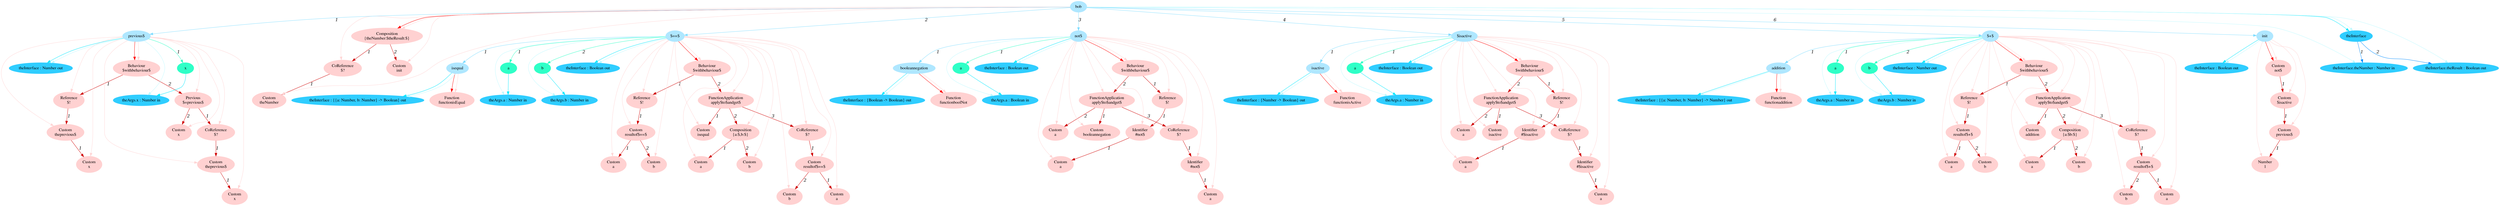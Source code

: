 digraph g{node_6413 [shape="ellipse", style="filled", color="#ffd1d1", fontname="Times", label="Behaviour
$withbehaviour$" ]
node_6415 [shape="ellipse", style="filled", color="#ffd1d1", fontname="Times", label="Reference
$!" ]
node_6417 [shape="ellipse", style="filled", color="#ffd1d1", fontname="Times", label="Custom
theprevious$" ]
node_6419 [shape="ellipse", style="filled", color="#ffd1d1", fontname="Times", label="Custom
x" ]
node_6423 [shape="ellipse", style="filled", color="#ffd1d1", fontname="Times", label="Previous
$=previous$" ]
node_6425 [shape="ellipse", style="filled", color="#ffd1d1", fontname="Times", label="CoReference
$?" ]
node_6427 [shape="ellipse", style="filled", color="#ffd1d1", fontname="Times", label="Custom
theprevious$" ]
node_6429 [shape="ellipse", style="filled", color="#ffd1d1", fontname="Times", label="Custom
x" ]
node_6433 [shape="ellipse", style="filled", color="#ffd1d1", fontname="Times", label="Custom
x" ]
node_6445 [shape="ellipse", style="filled", color="#ffd1d1", fontname="Times", label="Function
functionisEqual" ]
node_6462 [shape="ellipse", style="filled", color="#ffd1d1", fontname="Times", label="Behaviour
$withbehaviour$" ]
node_6464 [shape="ellipse", style="filled", color="#ffd1d1", fontname="Times", label="Reference
$!" ]
node_6466 [shape="ellipse", style="filled", color="#ffd1d1", fontname="Times", label="Custom
resultof$==$" ]
node_6468 [shape="ellipse", style="filled", color="#ffd1d1", fontname="Times", label="Custom
a" ]
node_6470 [shape="ellipse", style="filled", color="#ffd1d1", fontname="Times", label="Custom
b" ]
node_6475 [shape="ellipse", style="filled", color="#ffd1d1", fontname="Times", label="FunctionApplication
apply$to$andget$" ]
node_6477 [shape="ellipse", style="filled", color="#ffd1d1", fontname="Times", label="Custom
isequal" ]
node_6479 [shape="ellipse", style="filled", color="#ffd1d1", fontname="Times", label="Composition
{a:$,b:$}" ]
node_6481 [shape="ellipse", style="filled", color="#ffd1d1", fontname="Times", label="Custom
a" ]
node_6483 [shape="ellipse", style="filled", color="#ffd1d1", fontname="Times", label="Custom
b" ]
node_6487 [shape="ellipse", style="filled", color="#ffd1d1", fontname="Times", label="CoReference
$?" ]
node_6489 [shape="ellipse", style="filled", color="#ffd1d1", fontname="Times", label="Custom
resultof$==$" ]
node_6491 [shape="ellipse", style="filled", color="#ffd1d1", fontname="Times", label="Custom
a" ]
node_6493 [shape="ellipse", style="filled", color="#ffd1d1", fontname="Times", label="Custom
b" ]
node_6509 [shape="ellipse", style="filled", color="#ffd1d1", fontname="Times", label="Function
functionboolNot" ]
node_6521 [shape="ellipse", style="filled", color="#ffd1d1", fontname="Times", label="Behaviour
$withbehaviour$" ]
node_6523 [shape="ellipse", style="filled", color="#ffd1d1", fontname="Times", label="Reference
$!" ]
node_6525 [shape="ellipse", style="filled", color="#ffd1d1", fontname="Times", label="Identifier
#not$" ]
node_6527 [shape="ellipse", style="filled", color="#ffd1d1", fontname="Times", label="Custom
a" ]
node_6531 [shape="ellipse", style="filled", color="#ffd1d1", fontname="Times", label="FunctionApplication
apply$to$andget$" ]
node_6533 [shape="ellipse", style="filled", color="#ffd1d1", fontname="Times", label="Custom
booleannegation" ]
node_6535 [shape="ellipse", style="filled", color="#ffd1d1", fontname="Times", label="Custom
a" ]
node_6537 [shape="ellipse", style="filled", color="#ffd1d1", fontname="Times", label="CoReference
$?" ]
node_6539 [shape="ellipse", style="filled", color="#ffd1d1", fontname="Times", label="Identifier
#not$" ]
node_6541 [shape="ellipse", style="filled", color="#ffd1d1", fontname="Times", label="Custom
a" ]
node_6556 [shape="ellipse", style="filled", color="#ffd1d1", fontname="Times", label="Function
functionisActive" ]
node_6568 [shape="ellipse", style="filled", color="#ffd1d1", fontname="Times", label="Behaviour
$withbehaviour$" ]
node_6570 [shape="ellipse", style="filled", color="#ffd1d1", fontname="Times", label="Reference
$!" ]
node_6572 [shape="ellipse", style="filled", color="#ffd1d1", fontname="Times", label="Identifier
#$isactive" ]
node_6574 [shape="ellipse", style="filled", color="#ffd1d1", fontname="Times", label="Custom
a" ]
node_6578 [shape="ellipse", style="filled", color="#ffd1d1", fontname="Times", label="FunctionApplication
apply$to$andget$" ]
node_6580 [shape="ellipse", style="filled", color="#ffd1d1", fontname="Times", label="Custom
isactive" ]
node_6582 [shape="ellipse", style="filled", color="#ffd1d1", fontname="Times", label="Custom
a" ]
node_6584 [shape="ellipse", style="filled", color="#ffd1d1", fontname="Times", label="CoReference
$?" ]
node_6586 [shape="ellipse", style="filled", color="#ffd1d1", fontname="Times", label="Identifier
#$isactive" ]
node_6588 [shape="ellipse", style="filled", color="#ffd1d1", fontname="Times", label="Custom
a" ]
node_6603 [shape="ellipse", style="filled", color="#ffd1d1", fontname="Times", label="Function
functionaddition" ]
node_6620 [shape="ellipse", style="filled", color="#ffd1d1", fontname="Times", label="Behaviour
$withbehaviour$" ]
node_6622 [shape="ellipse", style="filled", color="#ffd1d1", fontname="Times", label="Reference
$!" ]
node_6624 [shape="ellipse", style="filled", color="#ffd1d1", fontname="Times", label="Custom
resultof$+$" ]
node_6626 [shape="ellipse", style="filled", color="#ffd1d1", fontname="Times", label="Custom
a" ]
node_6628 [shape="ellipse", style="filled", color="#ffd1d1", fontname="Times", label="Custom
b" ]
node_6633 [shape="ellipse", style="filled", color="#ffd1d1", fontname="Times", label="FunctionApplication
apply$to$andget$" ]
node_6635 [shape="ellipse", style="filled", color="#ffd1d1", fontname="Times", label="Custom
addition" ]
node_6637 [shape="ellipse", style="filled", color="#ffd1d1", fontname="Times", label="Composition
{a:$b:$}" ]
node_6639 [shape="ellipse", style="filled", color="#ffd1d1", fontname="Times", label="Custom
a" ]
node_6641 [shape="ellipse", style="filled", color="#ffd1d1", fontname="Times", label="Custom
b" ]
node_6645 [shape="ellipse", style="filled", color="#ffd1d1", fontname="Times", label="CoReference
$?" ]
node_6647 [shape="ellipse", style="filled", color="#ffd1d1", fontname="Times", label="Custom
resultof$+$" ]
node_6649 [shape="ellipse", style="filled", color="#ffd1d1", fontname="Times", label="Custom
a" ]
node_6651 [shape="ellipse", style="filled", color="#ffd1d1", fontname="Times", label="Custom
b" ]
node_6666 [shape="ellipse", style="filled", color="#ffd1d1", fontname="Times", label="Custom
not$" ]
node_6668 [shape="ellipse", style="filled", color="#ffd1d1", fontname="Times", label="Custom
$isactive" ]
node_6670 [shape="ellipse", style="filled", color="#ffd1d1", fontname="Times", label="Custom
previous$" ]
node_6672 [shape="ellipse", style="filled", color="#ffd1d1", fontname="Times", label="Number
1" ]
node_6693 [shape="ellipse", style="filled", color="#ffd1d1", fontname="Times", label="Composition
{theNumber:$theResult:$}" ]
node_6695 [shape="ellipse", style="filled", color="#ffd1d1", fontname="Times", label="CoReference
$?" ]
node_6697 [shape="ellipse", style="filled", color="#ffd1d1", fontname="Times", label="Custom
theNumber" ]
node_6700 [shape="ellipse", style="filled", color="#ffd1d1", fontname="Times", label="Custom
init" ]
node_6403 [shape="ellipse", style="filled", color="#afe7ff", fontname="Times", label="bob" ]
node_6404 [shape="ellipse", style="filled", color="#afe7ff", fontname="Times", label="previous$" ]
node_6440 [shape="ellipse", style="filled", color="#afe7ff", fontname="Times", label="$==$" ]
node_6441 [shape="ellipse", style="filled", color="#afe7ff", fontname="Times", label="isequal" ]
node_6504 [shape="ellipse", style="filled", color="#afe7ff", fontname="Times", label="not$" ]
node_6505 [shape="ellipse", style="filled", color="#afe7ff", fontname="Times", label="booleannegation" ]
node_6551 [shape="ellipse", style="filled", color="#afe7ff", fontname="Times", label="$isactive" ]
node_6552 [shape="ellipse", style="filled", color="#afe7ff", fontname="Times", label="isactive" ]
node_6598 [shape="ellipse", style="filled", color="#afe7ff", fontname="Times", label="$+$" ]
node_6599 [shape="ellipse", style="filled", color="#afe7ff", fontname="Times", label="addition" ]
node_6662 [shape="ellipse", style="filled", color="#afe7ff", fontname="Times", label="init" ]
node_6405 [shape="ellipse", style="filled", color="#2fffc7", fontname="Times", label="x" ]
node_6449 [shape="ellipse", style="filled", color="#2fffc7", fontname="Times", label="a" ]
node_6453 [shape="ellipse", style="filled", color="#2fffc7", fontname="Times", label="b" ]
node_6513 [shape="ellipse", style="filled", color="#2fffc7", fontname="Times", label="a" ]
node_6560 [shape="ellipse", style="filled", color="#2fffc7", fontname="Times", label="a" ]
node_6607 [shape="ellipse", style="filled", color="#2fffc7", fontname="Times", label="a" ]
node_6611 [shape="ellipse", style="filled", color="#2fffc7", fontname="Times", label="b" ]
node_6406 [shape="ellipse", style="filled", color="#2fcdff", fontname="Times", label="theArgs.x : Number in" ]
node_6410 [shape="ellipse", style="filled", color="#2fcdff", fontname="Times", label="theInterface : Number out" ]
node_6442 [shape="ellipse", style="filled", color="#2fcdff", fontname="Times", label="theInterface : {{a: Number, b: Number} -> Boolean} out" ]
node_6450 [shape="ellipse", style="filled", color="#2fcdff", fontname="Times", label="theArgs.a : Number in" ]
node_6454 [shape="ellipse", style="filled", color="#2fcdff", fontname="Times", label="theArgs.b : Number in" ]
node_6459 [shape="ellipse", style="filled", color="#2fcdff", fontname="Times", label="theInterface : Boolean out" ]
node_6506 [shape="ellipse", style="filled", color="#2fcdff", fontname="Times", label="theInterface : {Boolean -> Boolean} out" ]
node_6514 [shape="ellipse", style="filled", color="#2fcdff", fontname="Times", label="theArgs.a : Boolean in" ]
node_6518 [shape="ellipse", style="filled", color="#2fcdff", fontname="Times", label="theInterface : Boolean out" ]
node_6553 [shape="ellipse", style="filled", color="#2fcdff", fontname="Times", label="theInterface : {Number -> Boolean} out" ]
node_6561 [shape="ellipse", style="filled", color="#2fcdff", fontname="Times", label="theArgs.a : Number in" ]
node_6565 [shape="ellipse", style="filled", color="#2fcdff", fontname="Times", label="theInterface : Boolean out" ]
node_6600 [shape="ellipse", style="filled", color="#2fcdff", fontname="Times", label="theInterface : {{a: Number, b: Number} -> Number} out" ]
node_6608 [shape="ellipse", style="filled", color="#2fcdff", fontname="Times", label="theArgs.a : Number in" ]
node_6612 [shape="ellipse", style="filled", color="#2fcdff", fontname="Times", label="theArgs.b : Number in" ]
node_6617 [shape="ellipse", style="filled", color="#2fcdff", fontname="Times", label="theInterface : Number out" ]
node_6663 [shape="ellipse", style="filled", color="#2fcdff", fontname="Times", label="theInterface : Boolean out" ]
node_6684 [shape="ellipse", style="filled", color="#2fcdff", fontname="Times", label="theInterface" ]
node_6685 [shape="ellipse", style="filled", color="#2fcdff", fontname="Times", label="theInterface.theNumber : Number in" ]
node_6687 [shape="ellipse", style="filled", color="#2fcdff", fontname="Times", label="theInterface.theResult : Boolean out" ]
node_6417 -> node_6419 [dir=forward, arrowHead=normal, fontname="Times-Italic", arrowsize=1, color="#d00000", label="1",  headlabel="", taillabel="" ]
node_6415 -> node_6417 [dir=forward, arrowHead=normal, fontname="Times-Italic", arrowsize=1, color="#d00000", label="1",  headlabel="", taillabel="" ]
node_6427 -> node_6429 [dir=forward, arrowHead=normal, fontname="Times-Italic", arrowsize=1, color="#d00000", label="1",  headlabel="", taillabel="" ]
node_6425 -> node_6427 [dir=forward, arrowHead=normal, fontname="Times-Italic", arrowsize=1, color="#d00000", label="1",  headlabel="", taillabel="" ]
node_6423 -> node_6425 [dir=forward, arrowHead=normal, fontname="Times-Italic", arrowsize=1, color="#d00000", label="1",  headlabel="", taillabel="" ]
node_6423 -> node_6433 [dir=forward, arrowHead=normal, fontname="Times-Italic", arrowsize=1, color="#d00000", label="2",  headlabel="", taillabel="" ]
node_6413 -> node_6415 [dir=forward, arrowHead=normal, fontname="Times-Italic", arrowsize=1, color="#d00000", label="1",  headlabel="", taillabel="" ]
node_6413 -> node_6423 [dir=forward, arrowHead=normal, fontname="Times-Italic", arrowsize=1, color="#d00000", label="2",  headlabel="", taillabel="" ]
node_6466 -> node_6468 [dir=forward, arrowHead=normal, fontname="Times-Italic", arrowsize=1, color="#d00000", label="1",  headlabel="", taillabel="" ]
node_6466 -> node_6470 [dir=forward, arrowHead=normal, fontname="Times-Italic", arrowsize=1, color="#d00000", label="2",  headlabel="", taillabel="" ]
node_6464 -> node_6466 [dir=forward, arrowHead=normal, fontname="Times-Italic", arrowsize=1, color="#d00000", label="1",  headlabel="", taillabel="" ]
node_6479 -> node_6481 [dir=forward, arrowHead=normal, fontname="Times-Italic", arrowsize=1, color="#d00000", label="1",  headlabel="", taillabel="" ]
node_6479 -> node_6483 [dir=forward, arrowHead=normal, fontname="Times-Italic", arrowsize=1, color="#d00000", label="2",  headlabel="", taillabel="" ]
node_6489 -> node_6491 [dir=forward, arrowHead=normal, fontname="Times-Italic", arrowsize=1, color="#d00000", label="1",  headlabel="", taillabel="" ]
node_6489 -> node_6493 [dir=forward, arrowHead=normal, fontname="Times-Italic", arrowsize=1, color="#d00000", label="2",  headlabel="", taillabel="" ]
node_6487 -> node_6489 [dir=forward, arrowHead=normal, fontname="Times-Italic", arrowsize=1, color="#d00000", label="1",  headlabel="", taillabel="" ]
node_6475 -> node_6477 [dir=forward, arrowHead=normal, fontname="Times-Italic", arrowsize=1, color="#d00000", label="1",  headlabel="", taillabel="" ]
node_6475 -> node_6479 [dir=forward, arrowHead=normal, fontname="Times-Italic", arrowsize=1, color="#d00000", label="2",  headlabel="", taillabel="" ]
node_6475 -> node_6487 [dir=forward, arrowHead=normal, fontname="Times-Italic", arrowsize=1, color="#d00000", label="3",  headlabel="", taillabel="" ]
node_6462 -> node_6464 [dir=forward, arrowHead=normal, fontname="Times-Italic", arrowsize=1, color="#d00000", label="1",  headlabel="", taillabel="" ]
node_6462 -> node_6475 [dir=forward, arrowHead=normal, fontname="Times-Italic", arrowsize=1, color="#d00000", label="2",  headlabel="", taillabel="" ]
node_6525 -> node_6527 [dir=forward, arrowHead=normal, fontname="Times-Italic", arrowsize=1, color="#d00000", label="1",  headlabel="", taillabel="" ]
node_6523 -> node_6525 [dir=forward, arrowHead=normal, fontname="Times-Italic", arrowsize=1, color="#d00000", label="1",  headlabel="", taillabel="" ]
node_6539 -> node_6541 [dir=forward, arrowHead=normal, fontname="Times-Italic", arrowsize=1, color="#d00000", label="1",  headlabel="", taillabel="" ]
node_6537 -> node_6539 [dir=forward, arrowHead=normal, fontname="Times-Italic", arrowsize=1, color="#d00000", label="1",  headlabel="", taillabel="" ]
node_6531 -> node_6533 [dir=forward, arrowHead=normal, fontname="Times-Italic", arrowsize=1, color="#d00000", label="1",  headlabel="", taillabel="" ]
node_6531 -> node_6535 [dir=forward, arrowHead=normal, fontname="Times-Italic", arrowsize=1, color="#d00000", label="2",  headlabel="", taillabel="" ]
node_6531 -> node_6537 [dir=forward, arrowHead=normal, fontname="Times-Italic", arrowsize=1, color="#d00000", label="3",  headlabel="", taillabel="" ]
node_6521 -> node_6523 [dir=forward, arrowHead=normal, fontname="Times-Italic", arrowsize=1, color="#d00000", label="1",  headlabel="", taillabel="" ]
node_6521 -> node_6531 [dir=forward, arrowHead=normal, fontname="Times-Italic", arrowsize=1, color="#d00000", label="2",  headlabel="", taillabel="" ]
node_6572 -> node_6574 [dir=forward, arrowHead=normal, fontname="Times-Italic", arrowsize=1, color="#d00000", label="1",  headlabel="", taillabel="" ]
node_6570 -> node_6572 [dir=forward, arrowHead=normal, fontname="Times-Italic", arrowsize=1, color="#d00000", label="1",  headlabel="", taillabel="" ]
node_6586 -> node_6588 [dir=forward, arrowHead=normal, fontname="Times-Italic", arrowsize=1, color="#d00000", label="1",  headlabel="", taillabel="" ]
node_6584 -> node_6586 [dir=forward, arrowHead=normal, fontname="Times-Italic", arrowsize=1, color="#d00000", label="1",  headlabel="", taillabel="" ]
node_6578 -> node_6580 [dir=forward, arrowHead=normal, fontname="Times-Italic", arrowsize=1, color="#d00000", label="1",  headlabel="", taillabel="" ]
node_6578 -> node_6582 [dir=forward, arrowHead=normal, fontname="Times-Italic", arrowsize=1, color="#d00000", label="2",  headlabel="", taillabel="" ]
node_6578 -> node_6584 [dir=forward, arrowHead=normal, fontname="Times-Italic", arrowsize=1, color="#d00000", label="3",  headlabel="", taillabel="" ]
node_6568 -> node_6570 [dir=forward, arrowHead=normal, fontname="Times-Italic", arrowsize=1, color="#d00000", label="1",  headlabel="", taillabel="" ]
node_6568 -> node_6578 [dir=forward, arrowHead=normal, fontname="Times-Italic", arrowsize=1, color="#d00000", label="2",  headlabel="", taillabel="" ]
node_6624 -> node_6626 [dir=forward, arrowHead=normal, fontname="Times-Italic", arrowsize=1, color="#d00000", label="1",  headlabel="", taillabel="" ]
node_6624 -> node_6628 [dir=forward, arrowHead=normal, fontname="Times-Italic", arrowsize=1, color="#d00000", label="2",  headlabel="", taillabel="" ]
node_6622 -> node_6624 [dir=forward, arrowHead=normal, fontname="Times-Italic", arrowsize=1, color="#d00000", label="1",  headlabel="", taillabel="" ]
node_6637 -> node_6639 [dir=forward, arrowHead=normal, fontname="Times-Italic", arrowsize=1, color="#d00000", label="1",  headlabel="", taillabel="" ]
node_6637 -> node_6641 [dir=forward, arrowHead=normal, fontname="Times-Italic", arrowsize=1, color="#d00000", label="2",  headlabel="", taillabel="" ]
node_6647 -> node_6649 [dir=forward, arrowHead=normal, fontname="Times-Italic", arrowsize=1, color="#d00000", label="1",  headlabel="", taillabel="" ]
node_6647 -> node_6651 [dir=forward, arrowHead=normal, fontname="Times-Italic", arrowsize=1, color="#d00000", label="2",  headlabel="", taillabel="" ]
node_6645 -> node_6647 [dir=forward, arrowHead=normal, fontname="Times-Italic", arrowsize=1, color="#d00000", label="1",  headlabel="", taillabel="" ]
node_6633 -> node_6635 [dir=forward, arrowHead=normal, fontname="Times-Italic", arrowsize=1, color="#d00000", label="1",  headlabel="", taillabel="" ]
node_6633 -> node_6637 [dir=forward, arrowHead=normal, fontname="Times-Italic", arrowsize=1, color="#d00000", label="2",  headlabel="", taillabel="" ]
node_6633 -> node_6645 [dir=forward, arrowHead=normal, fontname="Times-Italic", arrowsize=1, color="#d00000", label="3",  headlabel="", taillabel="" ]
node_6620 -> node_6622 [dir=forward, arrowHead=normal, fontname="Times-Italic", arrowsize=1, color="#d00000", label="1",  headlabel="", taillabel="" ]
node_6620 -> node_6633 [dir=forward, arrowHead=normal, fontname="Times-Italic", arrowsize=1, color="#d00000", label="2",  headlabel="", taillabel="" ]
node_6670 -> node_6672 [dir=forward, arrowHead=normal, fontname="Times-Italic", arrowsize=1, color="#d00000", label="1",  headlabel="", taillabel="" ]
node_6668 -> node_6670 [dir=forward, arrowHead=normal, fontname="Times-Italic", arrowsize=1, color="#d00000", label="1",  headlabel="", taillabel="" ]
node_6666 -> node_6668 [dir=forward, arrowHead=normal, fontname="Times-Italic", arrowsize=1, color="#d00000", label="1",  headlabel="", taillabel="" ]
node_6695 -> node_6697 [dir=forward, arrowHead=normal, fontname="Times-Italic", arrowsize=1, color="#d00000", label="1",  headlabel="", taillabel="" ]
node_6693 -> node_6695 [dir=forward, arrowHead=normal, fontname="Times-Italic", arrowsize=1, color="#d00000", label="1",  headlabel="", taillabel="" ]
node_6693 -> node_6700 [dir=forward, arrowHead=normal, fontname="Times-Italic", arrowsize=1, color="#d00000", label="2",  headlabel="", taillabel="" ]
node_6404 -> node_6413 [dir=forward, arrowHead=normal, fontname="Times-Italic", arrowsize=1, color="#ff0000", label="",  headlabel="", taillabel="" ]
node_6441 -> node_6445 [dir=forward, arrowHead=normal, fontname="Times-Italic", arrowsize=1, color="#ff0000", label="",  headlabel="", taillabel="" ]
node_6440 -> node_6462 [dir=forward, arrowHead=normal, fontname="Times-Italic", arrowsize=1, color="#ff0000", label="",  headlabel="", taillabel="" ]
node_6505 -> node_6509 [dir=forward, arrowHead=normal, fontname="Times-Italic", arrowsize=1, color="#ff0000", label="",  headlabel="", taillabel="" ]
node_6504 -> node_6521 [dir=forward, arrowHead=normal, fontname="Times-Italic", arrowsize=1, color="#ff0000", label="",  headlabel="", taillabel="" ]
node_6552 -> node_6556 [dir=forward, arrowHead=normal, fontname="Times-Italic", arrowsize=1, color="#ff0000", label="",  headlabel="", taillabel="" ]
node_6551 -> node_6568 [dir=forward, arrowHead=normal, fontname="Times-Italic", arrowsize=1, color="#ff0000", label="",  headlabel="", taillabel="" ]
node_6599 -> node_6603 [dir=forward, arrowHead=normal, fontname="Times-Italic", arrowsize=1, color="#ff0000", label="",  headlabel="", taillabel="" ]
node_6598 -> node_6620 [dir=forward, arrowHead=normal, fontname="Times-Italic", arrowsize=1, color="#ff0000", label="",  headlabel="", taillabel="" ]
node_6662 -> node_6666 [dir=forward, arrowHead=normal, fontname="Times-Italic", arrowsize=1, color="#ff0000", label="",  headlabel="", taillabel="" ]
node_6403 -> node_6693 [dir=forward, arrowHead=normal, fontname="Times-Italic", arrowsize=1, color="#ff0000", label="",  headlabel="", taillabel="" ]
node_6404 -> node_6413 [dir=forward, arrowHead=normal, fontname="Times-Italic", arrowsize=1, color="#ffd5d5", label="",  headlabel="", taillabel="" ]
node_6404 -> node_6415 [dir=forward, arrowHead=normal, fontname="Times-Italic", arrowsize=1, color="#ffd5d5", label="",  headlabel="", taillabel="" ]
node_6404 -> node_6417 [dir=forward, arrowHead=normal, fontname="Times-Italic", arrowsize=1, color="#ffd5d5", label="",  headlabel="", taillabel="" ]
node_6404 -> node_6419 [dir=forward, arrowHead=normal, fontname="Times-Italic", arrowsize=1, color="#ffd5d5", label="",  headlabel="", taillabel="" ]
node_6404 -> node_6423 [dir=forward, arrowHead=normal, fontname="Times-Italic", arrowsize=1, color="#ffd5d5", label="",  headlabel="", taillabel="" ]
node_6404 -> node_6425 [dir=forward, arrowHead=normal, fontname="Times-Italic", arrowsize=1, color="#ffd5d5", label="",  headlabel="", taillabel="" ]
node_6404 -> node_6427 [dir=forward, arrowHead=normal, fontname="Times-Italic", arrowsize=1, color="#ffd5d5", label="",  headlabel="", taillabel="" ]
node_6404 -> node_6429 [dir=forward, arrowHead=normal, fontname="Times-Italic", arrowsize=1, color="#ffd5d5", label="",  headlabel="", taillabel="" ]
node_6404 -> node_6433 [dir=forward, arrowHead=normal, fontname="Times-Italic", arrowsize=1, color="#ffd5d5", label="",  headlabel="", taillabel="" ]
node_6441 -> node_6445 [dir=forward, arrowHead=normal, fontname="Times-Italic", arrowsize=1, color="#ffd5d5", label="",  headlabel="", taillabel="" ]
node_6440 -> node_6462 [dir=forward, arrowHead=normal, fontname="Times-Italic", arrowsize=1, color="#ffd5d5", label="",  headlabel="", taillabel="" ]
node_6440 -> node_6464 [dir=forward, arrowHead=normal, fontname="Times-Italic", arrowsize=1, color="#ffd5d5", label="",  headlabel="", taillabel="" ]
node_6440 -> node_6466 [dir=forward, arrowHead=normal, fontname="Times-Italic", arrowsize=1, color="#ffd5d5", label="",  headlabel="", taillabel="" ]
node_6440 -> node_6468 [dir=forward, arrowHead=normal, fontname="Times-Italic", arrowsize=1, color="#ffd5d5", label="",  headlabel="", taillabel="" ]
node_6440 -> node_6470 [dir=forward, arrowHead=normal, fontname="Times-Italic", arrowsize=1, color="#ffd5d5", label="",  headlabel="", taillabel="" ]
node_6440 -> node_6475 [dir=forward, arrowHead=normal, fontname="Times-Italic", arrowsize=1, color="#ffd5d5", label="",  headlabel="", taillabel="" ]
node_6440 -> node_6477 [dir=forward, arrowHead=normal, fontname="Times-Italic", arrowsize=1, color="#ffd5d5", label="",  headlabel="", taillabel="" ]
node_6440 -> node_6479 [dir=forward, arrowHead=normal, fontname="Times-Italic", arrowsize=1, color="#ffd5d5", label="",  headlabel="", taillabel="" ]
node_6440 -> node_6481 [dir=forward, arrowHead=normal, fontname="Times-Italic", arrowsize=1, color="#ffd5d5", label="",  headlabel="", taillabel="" ]
node_6440 -> node_6483 [dir=forward, arrowHead=normal, fontname="Times-Italic", arrowsize=1, color="#ffd5d5", label="",  headlabel="", taillabel="" ]
node_6440 -> node_6487 [dir=forward, arrowHead=normal, fontname="Times-Italic", arrowsize=1, color="#ffd5d5", label="",  headlabel="", taillabel="" ]
node_6440 -> node_6489 [dir=forward, arrowHead=normal, fontname="Times-Italic", arrowsize=1, color="#ffd5d5", label="",  headlabel="", taillabel="" ]
node_6440 -> node_6491 [dir=forward, arrowHead=normal, fontname="Times-Italic", arrowsize=1, color="#ffd5d5", label="",  headlabel="", taillabel="" ]
node_6440 -> node_6493 [dir=forward, arrowHead=normal, fontname="Times-Italic", arrowsize=1, color="#ffd5d5", label="",  headlabel="", taillabel="" ]
node_6505 -> node_6509 [dir=forward, arrowHead=normal, fontname="Times-Italic", arrowsize=1, color="#ffd5d5", label="",  headlabel="", taillabel="" ]
node_6504 -> node_6521 [dir=forward, arrowHead=normal, fontname="Times-Italic", arrowsize=1, color="#ffd5d5", label="",  headlabel="", taillabel="" ]
node_6504 -> node_6523 [dir=forward, arrowHead=normal, fontname="Times-Italic", arrowsize=1, color="#ffd5d5", label="",  headlabel="", taillabel="" ]
node_6504 -> node_6525 [dir=forward, arrowHead=normal, fontname="Times-Italic", arrowsize=1, color="#ffd5d5", label="",  headlabel="", taillabel="" ]
node_6504 -> node_6527 [dir=forward, arrowHead=normal, fontname="Times-Italic", arrowsize=1, color="#ffd5d5", label="",  headlabel="", taillabel="" ]
node_6504 -> node_6531 [dir=forward, arrowHead=normal, fontname="Times-Italic", arrowsize=1, color="#ffd5d5", label="",  headlabel="", taillabel="" ]
node_6504 -> node_6533 [dir=forward, arrowHead=normal, fontname="Times-Italic", arrowsize=1, color="#ffd5d5", label="",  headlabel="", taillabel="" ]
node_6504 -> node_6535 [dir=forward, arrowHead=normal, fontname="Times-Italic", arrowsize=1, color="#ffd5d5", label="",  headlabel="", taillabel="" ]
node_6504 -> node_6537 [dir=forward, arrowHead=normal, fontname="Times-Italic", arrowsize=1, color="#ffd5d5", label="",  headlabel="", taillabel="" ]
node_6504 -> node_6539 [dir=forward, arrowHead=normal, fontname="Times-Italic", arrowsize=1, color="#ffd5d5", label="",  headlabel="", taillabel="" ]
node_6504 -> node_6541 [dir=forward, arrowHead=normal, fontname="Times-Italic", arrowsize=1, color="#ffd5d5", label="",  headlabel="", taillabel="" ]
node_6552 -> node_6556 [dir=forward, arrowHead=normal, fontname="Times-Italic", arrowsize=1, color="#ffd5d5", label="",  headlabel="", taillabel="" ]
node_6551 -> node_6568 [dir=forward, arrowHead=normal, fontname="Times-Italic", arrowsize=1, color="#ffd5d5", label="",  headlabel="", taillabel="" ]
node_6551 -> node_6570 [dir=forward, arrowHead=normal, fontname="Times-Italic", arrowsize=1, color="#ffd5d5", label="",  headlabel="", taillabel="" ]
node_6551 -> node_6572 [dir=forward, arrowHead=normal, fontname="Times-Italic", arrowsize=1, color="#ffd5d5", label="",  headlabel="", taillabel="" ]
node_6551 -> node_6574 [dir=forward, arrowHead=normal, fontname="Times-Italic", arrowsize=1, color="#ffd5d5", label="",  headlabel="", taillabel="" ]
node_6551 -> node_6578 [dir=forward, arrowHead=normal, fontname="Times-Italic", arrowsize=1, color="#ffd5d5", label="",  headlabel="", taillabel="" ]
node_6551 -> node_6580 [dir=forward, arrowHead=normal, fontname="Times-Italic", arrowsize=1, color="#ffd5d5", label="",  headlabel="", taillabel="" ]
node_6551 -> node_6582 [dir=forward, arrowHead=normal, fontname="Times-Italic", arrowsize=1, color="#ffd5d5", label="",  headlabel="", taillabel="" ]
node_6551 -> node_6584 [dir=forward, arrowHead=normal, fontname="Times-Italic", arrowsize=1, color="#ffd5d5", label="",  headlabel="", taillabel="" ]
node_6551 -> node_6586 [dir=forward, arrowHead=normal, fontname="Times-Italic", arrowsize=1, color="#ffd5d5", label="",  headlabel="", taillabel="" ]
node_6551 -> node_6588 [dir=forward, arrowHead=normal, fontname="Times-Italic", arrowsize=1, color="#ffd5d5", label="",  headlabel="", taillabel="" ]
node_6599 -> node_6603 [dir=forward, arrowHead=normal, fontname="Times-Italic", arrowsize=1, color="#ffd5d5", label="",  headlabel="", taillabel="" ]
node_6598 -> node_6620 [dir=forward, arrowHead=normal, fontname="Times-Italic", arrowsize=1, color="#ffd5d5", label="",  headlabel="", taillabel="" ]
node_6598 -> node_6622 [dir=forward, arrowHead=normal, fontname="Times-Italic", arrowsize=1, color="#ffd5d5", label="",  headlabel="", taillabel="" ]
node_6598 -> node_6624 [dir=forward, arrowHead=normal, fontname="Times-Italic", arrowsize=1, color="#ffd5d5", label="",  headlabel="", taillabel="" ]
node_6598 -> node_6626 [dir=forward, arrowHead=normal, fontname="Times-Italic", arrowsize=1, color="#ffd5d5", label="",  headlabel="", taillabel="" ]
node_6598 -> node_6628 [dir=forward, arrowHead=normal, fontname="Times-Italic", arrowsize=1, color="#ffd5d5", label="",  headlabel="", taillabel="" ]
node_6598 -> node_6633 [dir=forward, arrowHead=normal, fontname="Times-Italic", arrowsize=1, color="#ffd5d5", label="",  headlabel="", taillabel="" ]
node_6598 -> node_6635 [dir=forward, arrowHead=normal, fontname="Times-Italic", arrowsize=1, color="#ffd5d5", label="",  headlabel="", taillabel="" ]
node_6598 -> node_6637 [dir=forward, arrowHead=normal, fontname="Times-Italic", arrowsize=1, color="#ffd5d5", label="",  headlabel="", taillabel="" ]
node_6598 -> node_6639 [dir=forward, arrowHead=normal, fontname="Times-Italic", arrowsize=1, color="#ffd5d5", label="",  headlabel="", taillabel="" ]
node_6598 -> node_6641 [dir=forward, arrowHead=normal, fontname="Times-Italic", arrowsize=1, color="#ffd5d5", label="",  headlabel="", taillabel="" ]
node_6598 -> node_6645 [dir=forward, arrowHead=normal, fontname="Times-Italic", arrowsize=1, color="#ffd5d5", label="",  headlabel="", taillabel="" ]
node_6598 -> node_6647 [dir=forward, arrowHead=normal, fontname="Times-Italic", arrowsize=1, color="#ffd5d5", label="",  headlabel="", taillabel="" ]
node_6598 -> node_6649 [dir=forward, arrowHead=normal, fontname="Times-Italic", arrowsize=1, color="#ffd5d5", label="",  headlabel="", taillabel="" ]
node_6598 -> node_6651 [dir=forward, arrowHead=normal, fontname="Times-Italic", arrowsize=1, color="#ffd5d5", label="",  headlabel="", taillabel="" ]
node_6662 -> node_6666 [dir=forward, arrowHead=normal, fontname="Times-Italic", arrowsize=1, color="#ffd5d5", label="",  headlabel="", taillabel="" ]
node_6662 -> node_6668 [dir=forward, arrowHead=normal, fontname="Times-Italic", arrowsize=1, color="#ffd5d5", label="",  headlabel="", taillabel="" ]
node_6662 -> node_6670 [dir=forward, arrowHead=normal, fontname="Times-Italic", arrowsize=1, color="#ffd5d5", label="",  headlabel="", taillabel="" ]
node_6662 -> node_6672 [dir=forward, arrowHead=normal, fontname="Times-Italic", arrowsize=1, color="#ffd5d5", label="",  headlabel="", taillabel="" ]
node_6403 -> node_6693 [dir=forward, arrowHead=normal, fontname="Times-Italic", arrowsize=1, color="#ffd5d5", label="",  headlabel="", taillabel="" ]
node_6403 -> node_6695 [dir=forward, arrowHead=normal, fontname="Times-Italic", arrowsize=1, color="#ffd5d5", label="",  headlabel="", taillabel="" ]
node_6403 -> node_6697 [dir=forward, arrowHead=normal, fontname="Times-Italic", arrowsize=1, color="#ffd5d5", label="",  headlabel="", taillabel="" ]
node_6403 -> node_6700 [dir=forward, arrowHead=normal, fontname="Times-Italic", arrowsize=1, color="#ffd5d5", label="",  headlabel="", taillabel="" ]
node_6404 -> node_6405 [dir=forward, arrowHead=normal, fontname="Times-Italic", arrowsize=1, color="#2fffc7", label="1",  headlabel="", taillabel="" ]
node_6440 -> node_6449 [dir=forward, arrowHead=normal, fontname="Times-Italic", arrowsize=1, color="#2fffc7", label="1",  headlabel="", taillabel="" ]
node_6440 -> node_6453 [dir=forward, arrowHead=normal, fontname="Times-Italic", arrowsize=1, color="#2fffc7", label="2",  headlabel="", taillabel="" ]
node_6504 -> node_6513 [dir=forward, arrowHead=normal, fontname="Times-Italic", arrowsize=1, color="#2fffc7", label="1",  headlabel="", taillabel="" ]
node_6551 -> node_6560 [dir=forward, arrowHead=normal, fontname="Times-Italic", arrowsize=1, color="#2fffc7", label="1",  headlabel="", taillabel="" ]
node_6598 -> node_6607 [dir=forward, arrowHead=normal, fontname="Times-Italic", arrowsize=1, color="#2fffc7", label="1",  headlabel="", taillabel="" ]
node_6598 -> node_6611 [dir=forward, arrowHead=normal, fontname="Times-Italic", arrowsize=1, color="#2fffc7", label="2",  headlabel="", taillabel="" ]
node_6405 -> node_6406 [dir=forward, arrowHead=normal, fontname="Times-Italic", arrowsize=1, color="#00e8ff", label="",  headlabel="", taillabel="" ]
node_6449 -> node_6450 [dir=forward, arrowHead=normal, fontname="Times-Italic", arrowsize=1, color="#00e8ff", label="",  headlabel="", taillabel="" ]
node_6453 -> node_6454 [dir=forward, arrowHead=normal, fontname="Times-Italic", arrowsize=1, color="#00e8ff", label="",  headlabel="", taillabel="" ]
node_6513 -> node_6514 [dir=forward, arrowHead=normal, fontname="Times-Italic", arrowsize=1, color="#00e8ff", label="",  headlabel="", taillabel="" ]
node_6560 -> node_6561 [dir=forward, arrowHead=normal, fontname="Times-Italic", arrowsize=1, color="#00e8ff", label="",  headlabel="", taillabel="" ]
node_6607 -> node_6608 [dir=forward, arrowHead=normal, fontname="Times-Italic", arrowsize=1, color="#00e8ff", label="",  headlabel="", taillabel="" ]
node_6611 -> node_6612 [dir=forward, arrowHead=normal, fontname="Times-Italic", arrowsize=1, color="#00e8ff", label="",  headlabel="", taillabel="" ]
node_6404 -> node_6410 [dir=forward, arrowHead=normal, fontname="Times-Italic", arrowsize=1, color="#00e8ff", label="",  headlabel="", taillabel="" ]
node_6441 -> node_6442 [dir=forward, arrowHead=normal, fontname="Times-Italic", arrowsize=1, color="#00e8ff", label="",  headlabel="", taillabel="" ]
node_6440 -> node_6459 [dir=forward, arrowHead=normal, fontname="Times-Italic", arrowsize=1, color="#00e8ff", label="",  headlabel="", taillabel="" ]
node_6505 -> node_6506 [dir=forward, arrowHead=normal, fontname="Times-Italic", arrowsize=1, color="#00e8ff", label="",  headlabel="", taillabel="" ]
node_6504 -> node_6518 [dir=forward, arrowHead=normal, fontname="Times-Italic", arrowsize=1, color="#00e8ff", label="",  headlabel="", taillabel="" ]
node_6552 -> node_6553 [dir=forward, arrowHead=normal, fontname="Times-Italic", arrowsize=1, color="#00e8ff", label="",  headlabel="", taillabel="" ]
node_6551 -> node_6565 [dir=forward, arrowHead=normal, fontname="Times-Italic", arrowsize=1, color="#00e8ff", label="",  headlabel="", taillabel="" ]
node_6599 -> node_6600 [dir=forward, arrowHead=normal, fontname="Times-Italic", arrowsize=1, color="#00e8ff", label="",  headlabel="", taillabel="" ]
node_6598 -> node_6617 [dir=forward, arrowHead=normal, fontname="Times-Italic", arrowsize=1, color="#00e8ff", label="",  headlabel="", taillabel="" ]
node_6662 -> node_6663 [dir=forward, arrowHead=normal, fontname="Times-Italic", arrowsize=1, color="#00e8ff", label="",  headlabel="", taillabel="" ]
node_6403 -> node_6684 [dir=forward, arrowHead=normal, fontname="Times-Italic", arrowsize=1, color="#00e8ff", label="",  headlabel="", taillabel="" ]
node_6404 -> node_6406 [dir=forward, arrowHead=normal, fontname="Times-Italic", arrowsize=1, color="#bef9ff", label="",  headlabel="", taillabel="" ]
node_6404 -> node_6410 [dir=forward, arrowHead=normal, fontname="Times-Italic", arrowsize=1, color="#bef9ff", label="",  headlabel="", taillabel="" ]
node_6441 -> node_6442 [dir=forward, arrowHead=normal, fontname="Times-Italic", arrowsize=1, color="#bef9ff", label="",  headlabel="", taillabel="" ]
node_6440 -> node_6450 [dir=forward, arrowHead=normal, fontname="Times-Italic", arrowsize=1, color="#bef9ff", label="",  headlabel="", taillabel="" ]
node_6440 -> node_6454 [dir=forward, arrowHead=normal, fontname="Times-Italic", arrowsize=1, color="#bef9ff", label="",  headlabel="", taillabel="" ]
node_6440 -> node_6459 [dir=forward, arrowHead=normal, fontname="Times-Italic", arrowsize=1, color="#bef9ff", label="",  headlabel="", taillabel="" ]
node_6505 -> node_6506 [dir=forward, arrowHead=normal, fontname="Times-Italic", arrowsize=1, color="#bef9ff", label="",  headlabel="", taillabel="" ]
node_6504 -> node_6514 [dir=forward, arrowHead=normal, fontname="Times-Italic", arrowsize=1, color="#bef9ff", label="",  headlabel="", taillabel="" ]
node_6504 -> node_6518 [dir=forward, arrowHead=normal, fontname="Times-Italic", arrowsize=1, color="#bef9ff", label="",  headlabel="", taillabel="" ]
node_6552 -> node_6553 [dir=forward, arrowHead=normal, fontname="Times-Italic", arrowsize=1, color="#bef9ff", label="",  headlabel="", taillabel="" ]
node_6551 -> node_6561 [dir=forward, arrowHead=normal, fontname="Times-Italic", arrowsize=1, color="#bef9ff", label="",  headlabel="", taillabel="" ]
node_6551 -> node_6565 [dir=forward, arrowHead=normal, fontname="Times-Italic", arrowsize=1, color="#bef9ff", label="",  headlabel="", taillabel="" ]
node_6599 -> node_6600 [dir=forward, arrowHead=normal, fontname="Times-Italic", arrowsize=1, color="#bef9ff", label="",  headlabel="", taillabel="" ]
node_6598 -> node_6608 [dir=forward, arrowHead=normal, fontname="Times-Italic", arrowsize=1, color="#bef9ff", label="",  headlabel="", taillabel="" ]
node_6598 -> node_6612 [dir=forward, arrowHead=normal, fontname="Times-Italic", arrowsize=1, color="#bef9ff", label="",  headlabel="", taillabel="" ]
node_6598 -> node_6617 [dir=forward, arrowHead=normal, fontname="Times-Italic", arrowsize=1, color="#bef9ff", label="",  headlabel="", taillabel="" ]
node_6662 -> node_6663 [dir=forward, arrowHead=normal, fontname="Times-Italic", arrowsize=1, color="#bef9ff", label="",  headlabel="", taillabel="" ]
node_6403 -> node_6685 [dir=forward, arrowHead=normal, fontname="Times-Italic", arrowsize=1, color="#bef9ff", label="",  headlabel="", taillabel="" ]
node_6403 -> node_6687 [dir=forward, arrowHead=normal, fontname="Times-Italic", arrowsize=1, color="#bef9ff", label="",  headlabel="", taillabel="" ]
node_6403 -> node_6684 [dir=forward, arrowHead=normal, fontname="Times-Italic", arrowsize=1, color="#bef9ff", label="",  headlabel="", taillabel="" ]
node_6684 -> node_6685 [dir=forward, arrowHead=normal, fontname="Times-Italic", arrowsize=1, color="#008cff", label="1",  headlabel="", taillabel="" ]
node_6684 -> node_6687 [dir=forward, arrowHead=normal, fontname="Times-Italic", arrowsize=1, color="#008cff", label="2",  headlabel="", taillabel="" ]
node_6440 -> node_6441 [dir=forward, arrowHead=normal, fontname="Times-Italic", arrowsize=1, color="#81ddff", label="1",  headlabel="", taillabel="" ]
node_6504 -> node_6505 [dir=forward, arrowHead=normal, fontname="Times-Italic", arrowsize=1, color="#81ddff", label="1",  headlabel="", taillabel="" ]
node_6551 -> node_6552 [dir=forward, arrowHead=normal, fontname="Times-Italic", arrowsize=1, color="#81ddff", label="1",  headlabel="", taillabel="" ]
node_6598 -> node_6599 [dir=forward, arrowHead=normal, fontname="Times-Italic", arrowsize=1, color="#81ddff", label="1",  headlabel="", taillabel="" ]
node_6403 -> node_6404 [dir=forward, arrowHead=normal, fontname="Times-Italic", arrowsize=1, color="#81ddff", label="1",  headlabel="", taillabel="" ]
node_6403 -> node_6440 [dir=forward, arrowHead=normal, fontname="Times-Italic", arrowsize=1, color="#81ddff", label="2",  headlabel="", taillabel="" ]
node_6403 -> node_6504 [dir=forward, arrowHead=normal, fontname="Times-Italic", arrowsize=1, color="#81ddff", label="3",  headlabel="", taillabel="" ]
node_6403 -> node_6551 [dir=forward, arrowHead=normal, fontname="Times-Italic", arrowsize=1, color="#81ddff", label="4",  headlabel="", taillabel="" ]
node_6403 -> node_6598 [dir=forward, arrowHead=normal, fontname="Times-Italic", arrowsize=1, color="#81ddff", label="5",  headlabel="", taillabel="" ]
node_6403 -> node_6662 [dir=forward, arrowHead=normal, fontname="Times-Italic", arrowsize=1, color="#81ddff", label="6",  headlabel="", taillabel="" ]
}